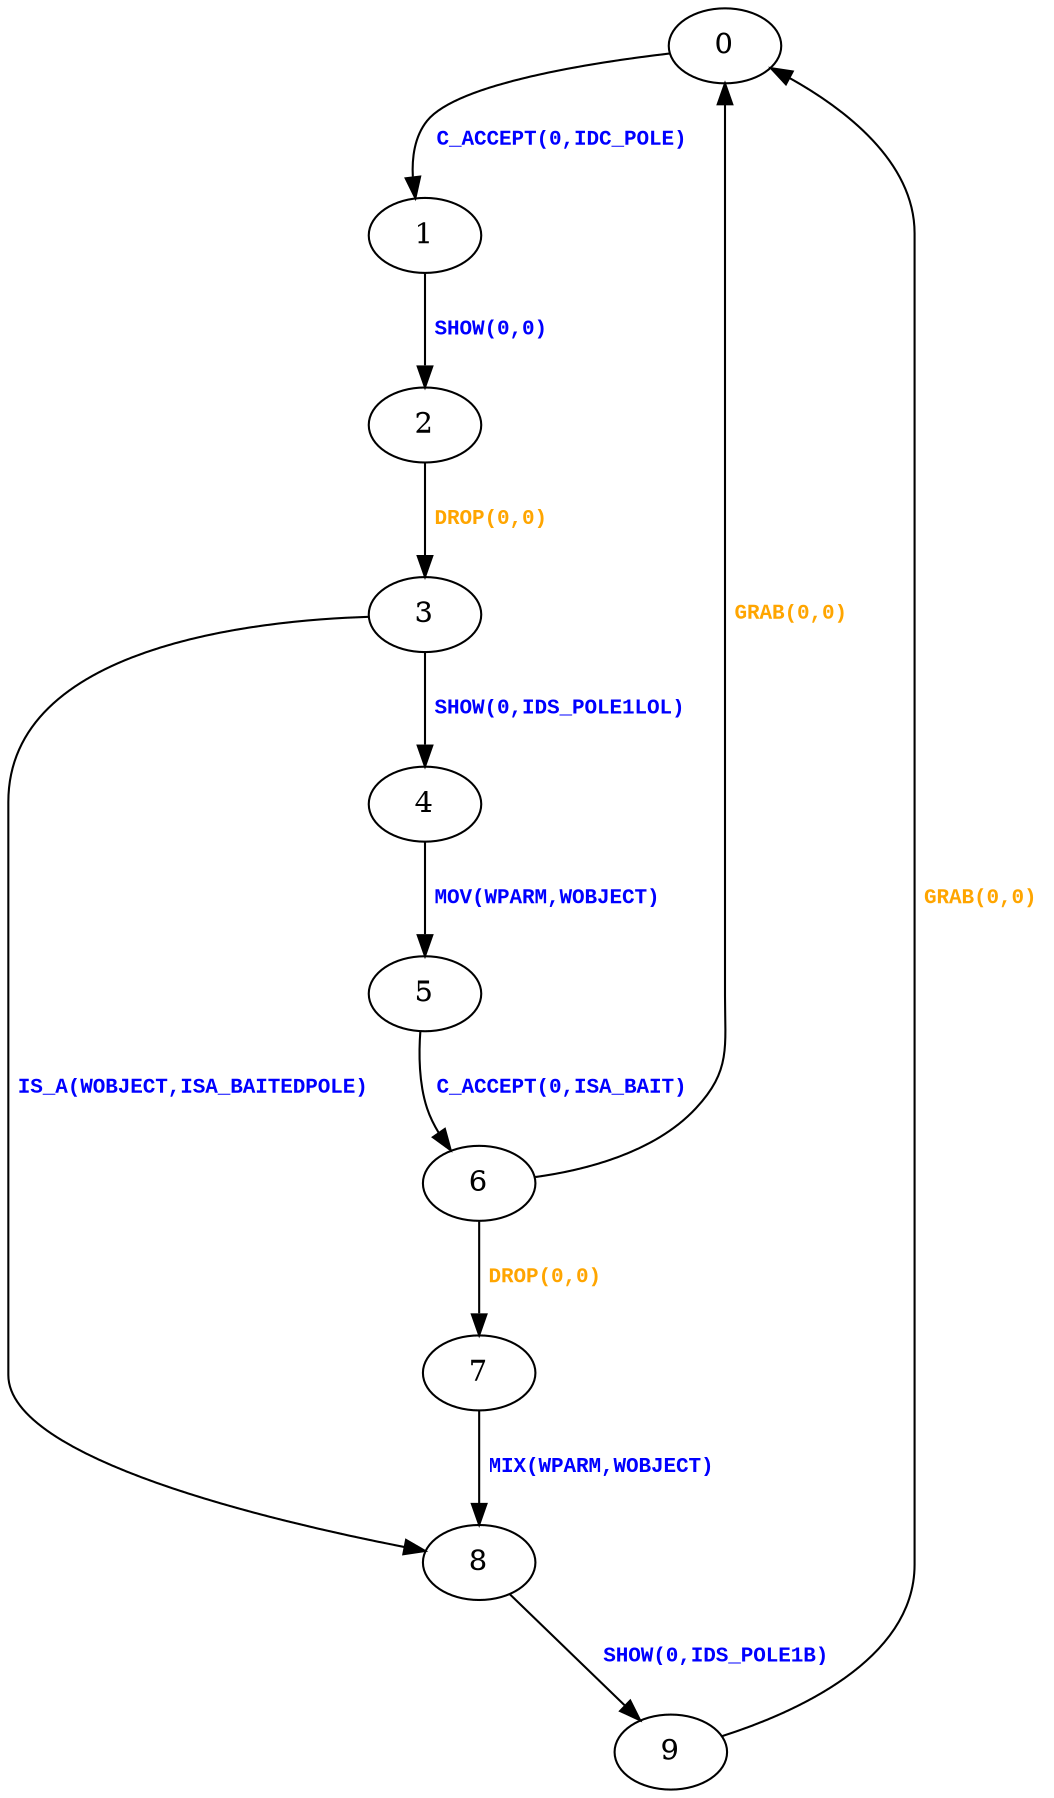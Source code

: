 digraph {
 node [shape=oval];
"0" -> "1"[fontcolor=blue, label=< <table border="0"><tr><td><font face="Courier New" point-size="10"><b>C_ACCEPT(0,IDC_POLE)<br align="left"/></b></font></td></tr>
</table>>];
"1" -> "2"[fontcolor=blue, label=< <table border="0"><tr><td><font face="Courier New" point-size="10"><b>SHOW(0,0)<br align="left"/></b></font></td></tr>
</table>>];
"2" -> "3"[fontcolor=orange, label=< <table border="0"><tr><td><font face="Courier New" point-size="10"><b>DROP(0,0)<br align="left"/></b></font></td></tr>
</table>>];
"3" -> "8"[fontcolor=blue, label=< <table border="0"><tr><td><font face="Courier New" point-size="10"><b>IS_A(WOBJECT,ISA_BAITEDPOLE)<br align="left"/></b></font></td></tr>
</table>>];
"3" -> "4"[fontcolor=blue, label=< <table border="0"><tr><td><font face="Courier New" point-size="10"><b>SHOW(0,IDS_POLE1LOL)<br align="left"/></b></font></td></tr>
</table>>];
"4" -> "5"[fontcolor=blue, label=< <table border="0"><tr><td><font face="Courier New" point-size="10"><b>MOV(WPARM,WOBJECT)<br align="left"/></b></font></td></tr>
</table>>];
"5" -> "6"[fontcolor=blue, label=< <table border="0"><tr><td><font face="Courier New" point-size="10"><b>C_ACCEPT(0,ISA_BAIT)<br align="left"/></b></font></td></tr>
</table>>];
"6" -> "7"[fontcolor=orange, label=< <table border="0"><tr><td><font face="Courier New" point-size="10"><b>DROP(0,0)<br align="left"/></b></font></td></tr>
</table>>];
"6" -> "0"[fontcolor=orange, label=< <table border="0"><tr><td><font face="Courier New" point-size="10"><b>GRAB(0,0)<br align="left"/></b></font></td></tr>
</table>>];
"7" -> "8"[fontcolor=blue, label=< <table border="0"><tr><td><font face="Courier New" point-size="10"><b>MIX(WPARM,WOBJECT)<br align="left"/></b></font></td></tr>
</table>>];
"8" -> "9"[fontcolor=blue, label=< <table border="0"><tr><td><font face="Courier New" point-size="10"><b>SHOW(0,IDS_POLE1B)<br align="left"/></b></font></td></tr>
</table>>];
"9" -> "0"[fontcolor=orange, label=< <table border="0"><tr><td><font face="Courier New" point-size="10"><b>GRAB(0,0)<br align="left"/></b></font></td></tr>
</table>>];
}
